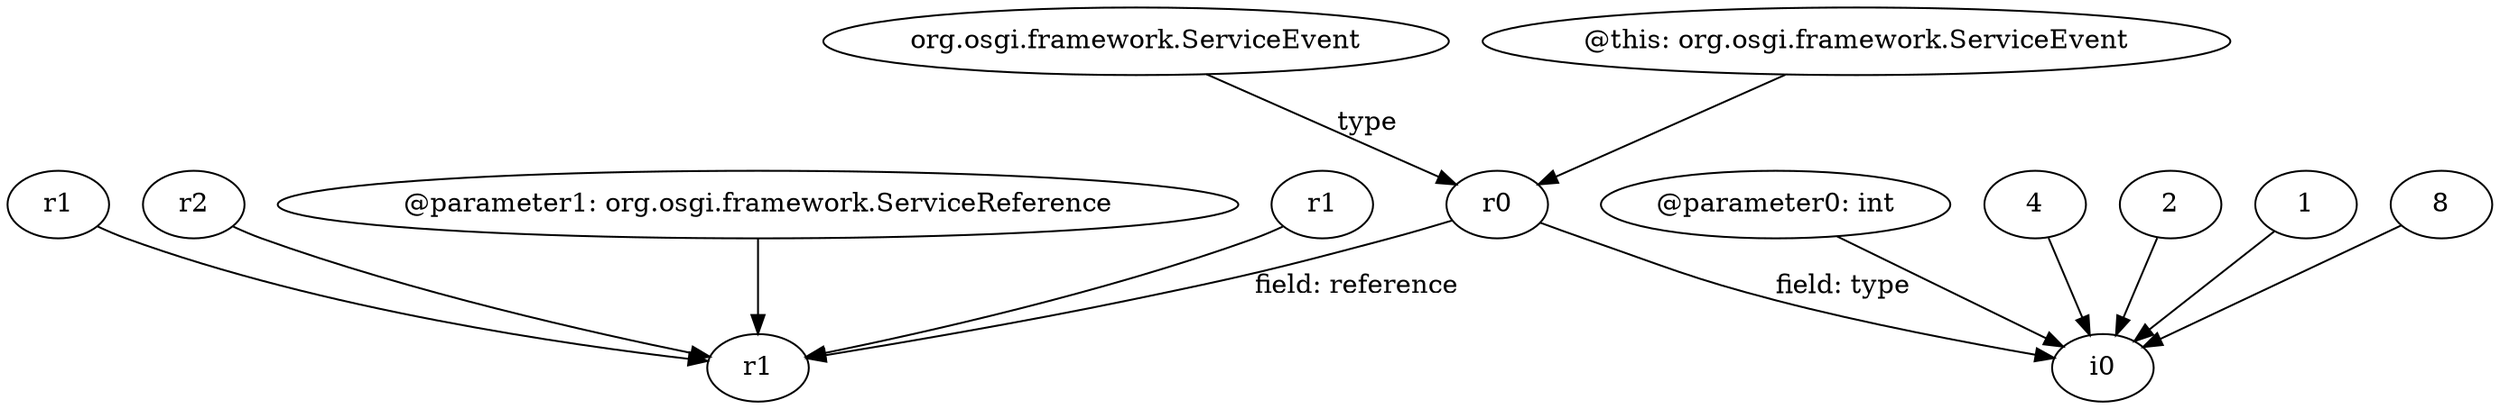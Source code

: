 digraph g {
0[label="r1"]
1[label="r1"]
0->1[label=""]
2[label="r2"]
2->1[label=""]
3[label="@parameter1: org.osgi.framework.ServiceReference"]
3->1[label=""]
4[label="org.osgi.framework.ServiceEvent"]
5[label="r0"]
4->5[label="type"]
6[label="i0"]
5->6[label="field: type"]
7[label="@parameter0: int"]
7->6[label=""]
8[label="4"]
8->6[label=""]
9[label="@this: org.osgi.framework.ServiceEvent"]
9->5[label=""]
5->1[label="field: reference"]
10[label="r1"]
10->1[label=""]
11[label="2"]
11->6[label=""]
12[label="1"]
12->6[label=""]
13[label="8"]
13->6[label=""]
}